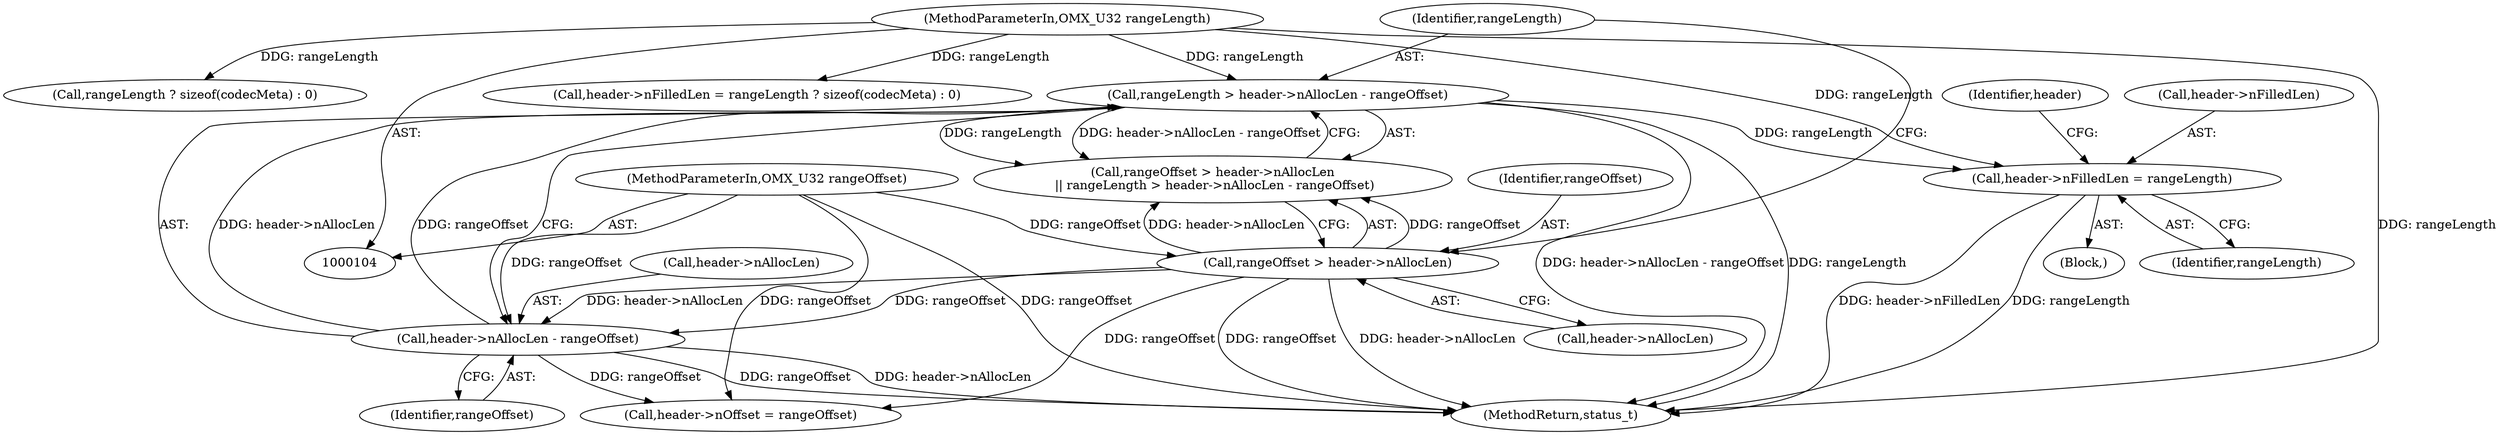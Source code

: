digraph "0_Android_b351eabb428c7ca85a34513c64601f437923d576_4@pointer" {
"1000258" [label="(Call,header->nFilledLen = rangeLength)"];
"1000234" [label="(Call,rangeLength > header->nAllocLen - rangeOffset)"];
"1000107" [label="(MethodParameterIn,OMX_U32 rangeLength)"];
"1000236" [label="(Call,header->nAllocLen - rangeOffset)"];
"1000229" [label="(Call,rangeOffset > header->nAllocLen)"];
"1000106" [label="(MethodParameterIn,OMX_U32 rangeOffset)"];
"1000263" [label="(Call,header->nOffset = rangeOffset)"];
"1000107" [label="(MethodParameterIn,OMX_U32 rangeLength)"];
"1000106" [label="(MethodParameterIn,OMX_U32 rangeOffset)"];
"1000265" [label="(Identifier,header)"];
"1000235" [label="(Identifier,rangeLength)"];
"1000228" [label="(Call,rangeOffset > header->nAllocLen\n || rangeLength > header->nAllocLen - rangeOffset)"];
"1000215" [label="(Call,rangeLength ? sizeof(codecMeta) : 0)"];
"1000236" [label="(Call,header->nAllocLen - rangeOffset)"];
"1000231" [label="(Call,header->nAllocLen)"];
"1000279" [label="(MethodReturn,status_t)"];
"1000211" [label="(Call,header->nFilledLen = rangeLength ? sizeof(codecMeta) : 0)"];
"1000237" [label="(Call,header->nAllocLen)"];
"1000240" [label="(Identifier,rangeOffset)"];
"1000234" [label="(Call,rangeLength > header->nAllocLen - rangeOffset)"];
"1000230" [label="(Identifier,rangeOffset)"];
"1000262" [label="(Identifier,rangeLength)"];
"1000229" [label="(Call,rangeOffset > header->nAllocLen)"];
"1000259" [label="(Call,header->nFilledLen)"];
"1000226" [label="(Block,)"];
"1000258" [label="(Call,header->nFilledLen = rangeLength)"];
"1000258" -> "1000226"  [label="AST: "];
"1000258" -> "1000262"  [label="CFG: "];
"1000259" -> "1000258"  [label="AST: "];
"1000262" -> "1000258"  [label="AST: "];
"1000265" -> "1000258"  [label="CFG: "];
"1000258" -> "1000279"  [label="DDG: header->nFilledLen"];
"1000258" -> "1000279"  [label="DDG: rangeLength"];
"1000234" -> "1000258"  [label="DDG: rangeLength"];
"1000107" -> "1000258"  [label="DDG: rangeLength"];
"1000234" -> "1000228"  [label="AST: "];
"1000234" -> "1000236"  [label="CFG: "];
"1000235" -> "1000234"  [label="AST: "];
"1000236" -> "1000234"  [label="AST: "];
"1000228" -> "1000234"  [label="CFG: "];
"1000234" -> "1000279"  [label="DDG: header->nAllocLen - rangeOffset"];
"1000234" -> "1000279"  [label="DDG: rangeLength"];
"1000234" -> "1000228"  [label="DDG: rangeLength"];
"1000234" -> "1000228"  [label="DDG: header->nAllocLen - rangeOffset"];
"1000107" -> "1000234"  [label="DDG: rangeLength"];
"1000236" -> "1000234"  [label="DDG: header->nAllocLen"];
"1000236" -> "1000234"  [label="DDG: rangeOffset"];
"1000107" -> "1000104"  [label="AST: "];
"1000107" -> "1000279"  [label="DDG: rangeLength"];
"1000107" -> "1000211"  [label="DDG: rangeLength"];
"1000107" -> "1000215"  [label="DDG: rangeLength"];
"1000236" -> "1000240"  [label="CFG: "];
"1000237" -> "1000236"  [label="AST: "];
"1000240" -> "1000236"  [label="AST: "];
"1000236" -> "1000279"  [label="DDG: header->nAllocLen"];
"1000236" -> "1000279"  [label="DDG: rangeOffset"];
"1000229" -> "1000236"  [label="DDG: header->nAllocLen"];
"1000229" -> "1000236"  [label="DDG: rangeOffset"];
"1000106" -> "1000236"  [label="DDG: rangeOffset"];
"1000236" -> "1000263"  [label="DDG: rangeOffset"];
"1000229" -> "1000228"  [label="AST: "];
"1000229" -> "1000231"  [label="CFG: "];
"1000230" -> "1000229"  [label="AST: "];
"1000231" -> "1000229"  [label="AST: "];
"1000235" -> "1000229"  [label="CFG: "];
"1000228" -> "1000229"  [label="CFG: "];
"1000229" -> "1000279"  [label="DDG: header->nAllocLen"];
"1000229" -> "1000279"  [label="DDG: rangeOffset"];
"1000229" -> "1000228"  [label="DDG: rangeOffset"];
"1000229" -> "1000228"  [label="DDG: header->nAllocLen"];
"1000106" -> "1000229"  [label="DDG: rangeOffset"];
"1000229" -> "1000263"  [label="DDG: rangeOffset"];
"1000106" -> "1000104"  [label="AST: "];
"1000106" -> "1000279"  [label="DDG: rangeOffset"];
"1000106" -> "1000263"  [label="DDG: rangeOffset"];
}
